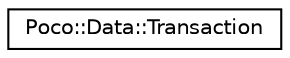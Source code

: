 digraph "Graphical Class Hierarchy"
{
 // LATEX_PDF_SIZE
  edge [fontname="Helvetica",fontsize="10",labelfontname="Helvetica",labelfontsize="10"];
  node [fontname="Helvetica",fontsize="10",shape=record];
  rankdir="LR";
  Node0 [label="Poco::Data::Transaction",height=0.2,width=0.4,color="black", fillcolor="white", style="filled",URL="$classPoco_1_1Data_1_1Transaction.html",tooltip=" "];
}
